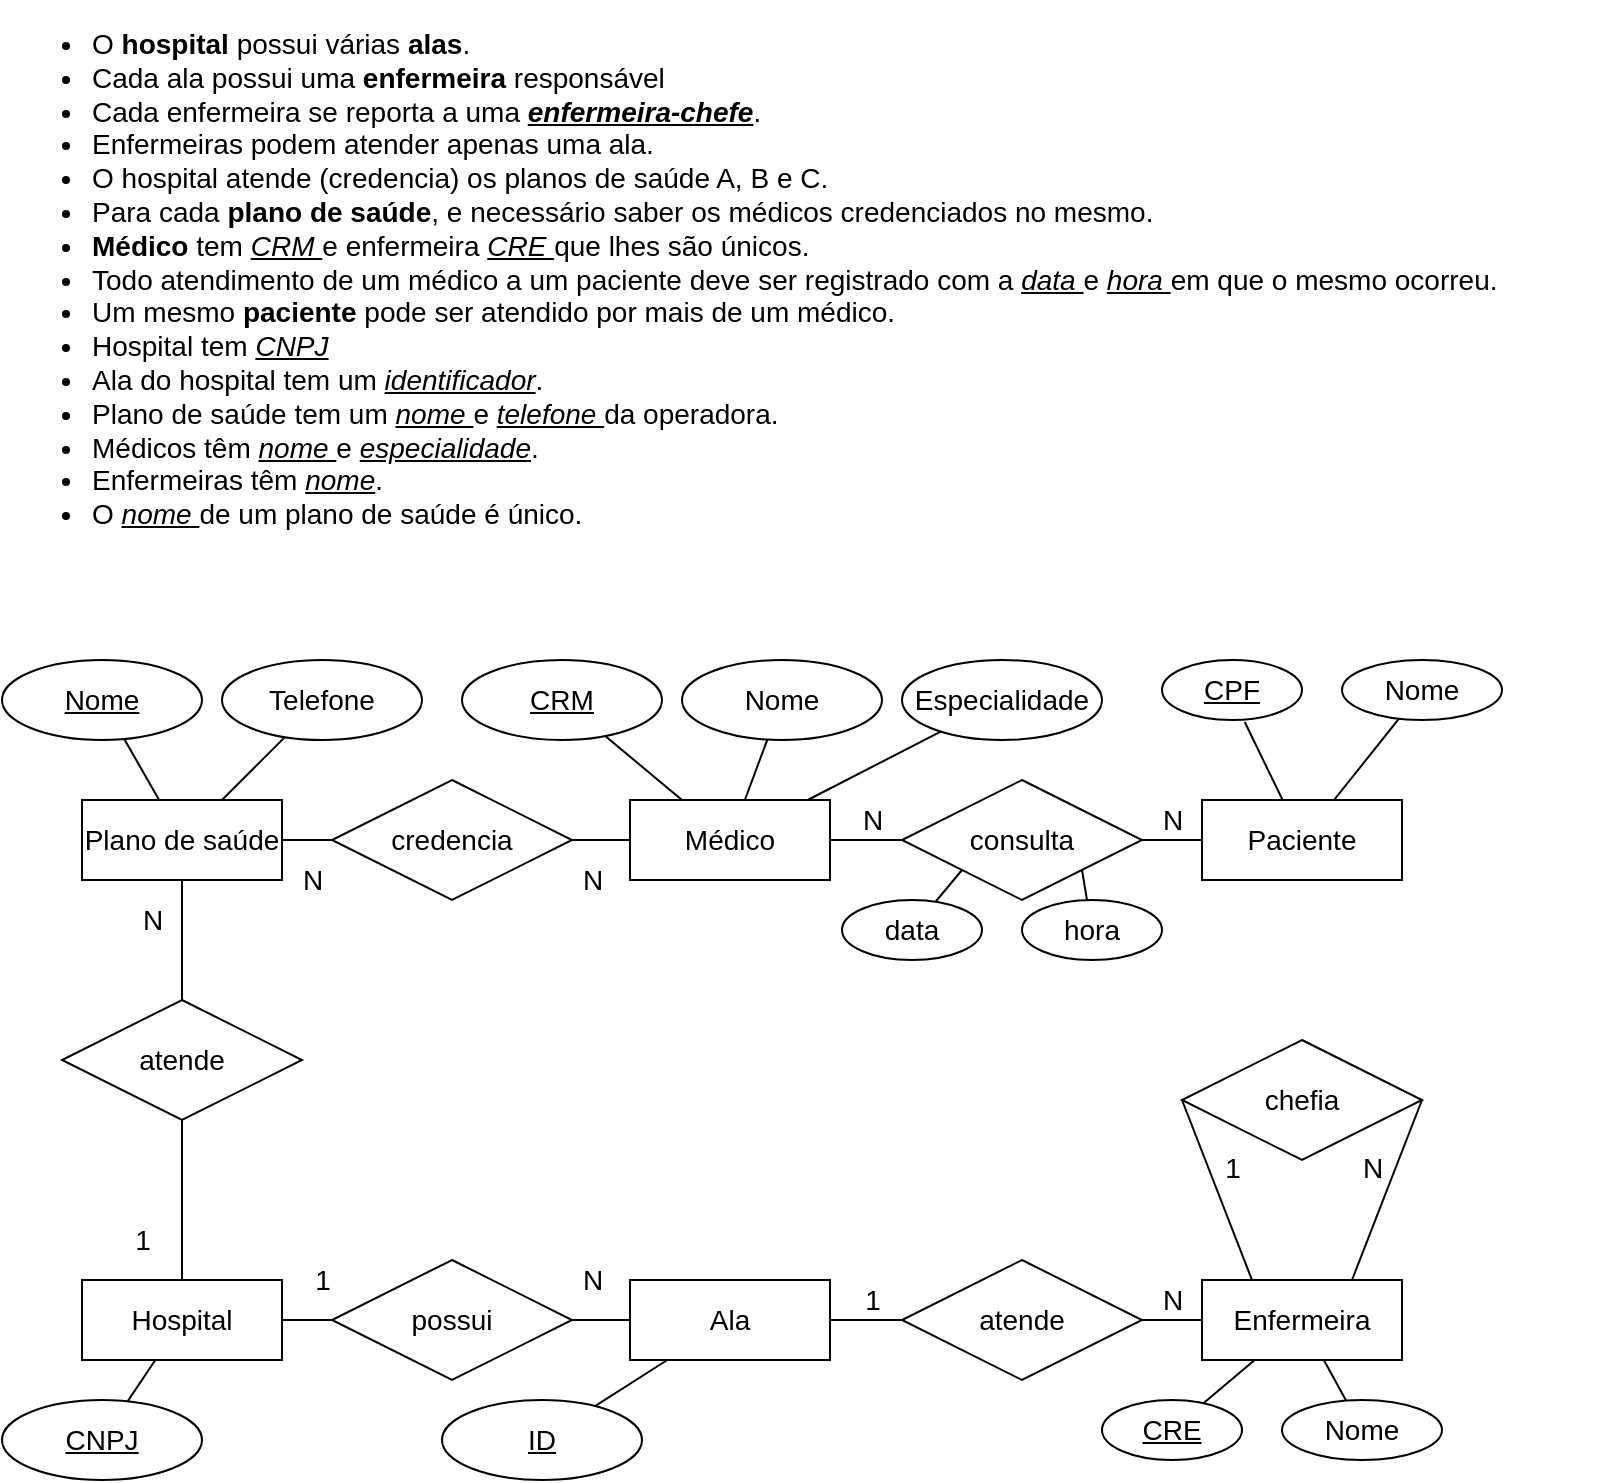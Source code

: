 <mxfile version="13.6.9" type="device"><diagram id="KPlt0KMUPQhDej6ApjOF" name="Page-1"><mxGraphModel dx="926" dy="419" grid="1" gridSize="10" guides="1" tooltips="1" connect="1" arrows="1" fold="1" page="1" pageScale="1" pageWidth="827" pageHeight="1169" math="0" shadow="0"><root><mxCell id="0"/><mxCell id="1" parent="0"/><mxCell id="yOwzUayyY3D1mj4hFMkL-1" value="&lt;ul style=&quot;font-size: 14px&quot;&gt;&lt;li style=&quot;font-size: 14px&quot;&gt;O &lt;b&gt;hospital &lt;/b&gt;possui várias &lt;b&gt;alas&lt;/b&gt;.&lt;/li&gt;&lt;li style=&quot;font-size: 14px&quot;&gt;Cada ala possui uma &lt;b&gt;enfermeira &lt;/b&gt;responsável&lt;/li&gt;&lt;li style=&quot;font-size: 14px&quot;&gt;Cada enfermeira se reporta a uma &lt;i&gt;&lt;u&gt;&lt;b&gt;enfermeira-chefe&lt;/b&gt;&lt;/u&gt;&lt;/i&gt;.&lt;/li&gt;&lt;li style=&quot;font-size: 14px&quot;&gt;Enfermeiras podem atender apenas uma ala.&lt;/li&gt;&lt;li style=&quot;font-size: 14px&quot;&gt;O hospital atende (credencia) os planos de saúde A, B e C.&lt;/li&gt;&lt;li style=&quot;font-size: 14px&quot;&gt;Para cada &lt;b&gt;plano de saúde&lt;/b&gt;, e necessário saber os médicos credenciados no mesmo. &lt;/li&gt;&lt;li style=&quot;font-size: 14px&quot;&gt;&lt;b&gt;Médico &lt;/b&gt;tem &lt;i&gt;&lt;u&gt;CRM &lt;/u&gt;&lt;/i&gt;e enfermeira &lt;i&gt;&lt;u&gt;CRE &lt;/u&gt;&lt;/i&gt;que lhes são únicos.&lt;/li&gt;&lt;li style=&quot;font-size: 14px&quot;&gt;Todo atendimento de um médico a um paciente deve ser registrado com a &lt;u&gt;&lt;i&gt;data &lt;/i&gt;&lt;/u&gt;e &lt;u&gt;&lt;i&gt;hora &lt;/i&gt;&lt;/u&gt;em que o mesmo ocorreu.&lt;/li&gt;&lt;li style=&quot;font-size: 14px&quot;&gt;Um mesmo &lt;b&gt;paciente &lt;/b&gt;pode ser atendido por mais de um médico.&lt;/li&gt;&lt;li style=&quot;font-size: 14px&quot;&gt;Hospital tem &lt;i&gt;&lt;u&gt;CNPJ&lt;/u&gt;&lt;/i&gt;&lt;/li&gt;&lt;li style=&quot;font-size: 14px&quot;&gt;Ala do hospital tem um &lt;u&gt;&lt;i&gt;identificador&lt;/i&gt;&lt;/u&gt;.&lt;/li&gt;&lt;li style=&quot;font-size: 14px&quot;&gt;Plano de saúde tem um &lt;u&gt;&lt;i&gt;nome &lt;/i&gt;&lt;/u&gt;e &lt;u&gt;&lt;i&gt;telefone &lt;/i&gt;&lt;/u&gt;da operadora.&lt;/li&gt;&lt;li style=&quot;font-size: 14px&quot;&gt;Médicos têm &lt;i&gt;&lt;u&gt;nome &lt;/u&gt;&lt;/i&gt;e &lt;i&gt;&lt;u&gt;especialidade&lt;/u&gt;&lt;/i&gt;.&lt;/li&gt;&lt;li style=&quot;font-size: 14px&quot;&gt;Enfermeiras têm &lt;i&gt;&lt;u&gt;nome&lt;/u&gt;&lt;/i&gt;.&lt;/li&gt;&lt;li style=&quot;font-size: 14px&quot;&gt;O &lt;i&gt;&lt;u&gt;nome &lt;/u&gt;&lt;/i&gt;de um plano de saúde é único.&lt;/li&gt;&lt;/ul&gt;" style="text;html=1;strokeColor=none;fillColor=none;spacing=5;spacingTop=-20;whiteSpace=wrap;overflow=hidden;rounded=0;fontSize=14;" vertex="1" parent="1"><mxGeometry y="10" width="800" height="300" as="geometry"/></mxCell><mxCell id="yOwzUayyY3D1mj4hFMkL-4" value="Plano de saúde" style="whiteSpace=wrap;html=1;align=center;strokeColor=#000000;fillColor=none;fontSize=14;" vertex="1" parent="1"><mxGeometry x="40" y="400" width="100" height="40" as="geometry"/></mxCell><mxCell id="yOwzUayyY3D1mj4hFMkL-5" value="Hospital" style="whiteSpace=wrap;html=1;align=center;strokeColor=#000000;fillColor=none;fontSize=14;" vertex="1" parent="1"><mxGeometry x="40" y="640" width="100" height="40" as="geometry"/></mxCell><mxCell id="yOwzUayyY3D1mj4hFMkL-6" value="Médico" style="whiteSpace=wrap;html=1;align=center;strokeColor=#000000;fillColor=none;fontSize=14;" vertex="1" parent="1"><mxGeometry x="314" y="400" width="100" height="40" as="geometry"/></mxCell><mxCell id="yOwzUayyY3D1mj4hFMkL-7" value="Paciente" style="whiteSpace=wrap;html=1;align=center;strokeColor=#000000;fillColor=none;fontSize=14;" vertex="1" parent="1"><mxGeometry x="600" y="400" width="100" height="40" as="geometry"/></mxCell><mxCell id="yOwzUayyY3D1mj4hFMkL-8" value="Ala" style="whiteSpace=wrap;html=1;align=center;strokeColor=#000000;fillColor=none;fontSize=14;" vertex="1" parent="1"><mxGeometry x="314" y="640" width="100" height="40" as="geometry"/></mxCell><mxCell id="yOwzUayyY3D1mj4hFMkL-9" value="Enfermeira" style="whiteSpace=wrap;html=1;align=center;strokeColor=#000000;fillColor=none;fontSize=14;" vertex="1" parent="1"><mxGeometry x="600" y="640" width="100" height="40" as="geometry"/></mxCell><mxCell id="yOwzUayyY3D1mj4hFMkL-11" value="CNPJ" style="ellipse;whiteSpace=wrap;html=1;align=center;fontStyle=4;strokeColor=#000000;fillColor=none;fontSize=14;" vertex="1" parent="1"><mxGeometry y="700" width="100" height="40" as="geometry"/></mxCell><mxCell id="yOwzUayyY3D1mj4hFMkL-12" value="" style="endArrow=none;html=1;rounded=0;fontSize=14;" edge="1" parent="1" source="yOwzUayyY3D1mj4hFMkL-11" target="yOwzUayyY3D1mj4hFMkL-5"><mxGeometry relative="1" as="geometry"><mxPoint x="300" y="570" as="sourcePoint"/><mxPoint x="460" y="570" as="targetPoint"/></mxGeometry></mxCell><mxCell id="yOwzUayyY3D1mj4hFMkL-13" value="Nome" style="ellipse;whiteSpace=wrap;html=1;align=center;fontStyle=4;strokeColor=#000000;fillColor=none;fontSize=14;" vertex="1" parent="1"><mxGeometry y="330" width="100" height="40" as="geometry"/></mxCell><mxCell id="yOwzUayyY3D1mj4hFMkL-14" value="" style="endArrow=none;html=1;rounded=0;fontSize=14;" edge="1" parent="1" source="yOwzUayyY3D1mj4hFMkL-13" target="yOwzUayyY3D1mj4hFMkL-4"><mxGeometry relative="1" as="geometry"><mxPoint x="300" y="530" as="sourcePoint"/><mxPoint x="460" y="530" as="targetPoint"/></mxGeometry></mxCell><mxCell id="yOwzUayyY3D1mj4hFMkL-15" value="Telefone" style="ellipse;whiteSpace=wrap;html=1;align=center;strokeColor=#000000;fillColor=none;fontSize=14;" vertex="1" parent="1"><mxGeometry x="110" y="330" width="100" height="40" as="geometry"/></mxCell><mxCell id="yOwzUayyY3D1mj4hFMkL-16" value="" style="endArrow=none;html=1;rounded=0;fontSize=14;" edge="1" parent="1" source="yOwzUayyY3D1mj4hFMkL-15" target="yOwzUayyY3D1mj4hFMkL-4"><mxGeometry relative="1" as="geometry"><mxPoint x="300" y="530" as="sourcePoint"/><mxPoint x="460" y="530" as="targetPoint"/></mxGeometry></mxCell><mxCell id="yOwzUayyY3D1mj4hFMkL-17" value="CRM" style="ellipse;whiteSpace=wrap;html=1;align=center;fontStyle=4;strokeColor=#000000;fillColor=none;fontSize=14;" vertex="1" parent="1"><mxGeometry x="230" y="330" width="100" height="40" as="geometry"/></mxCell><mxCell id="yOwzUayyY3D1mj4hFMkL-18" value="Nome" style="ellipse;whiteSpace=wrap;html=1;align=center;strokeColor=#000000;fillColor=none;fontSize=14;" vertex="1" parent="1"><mxGeometry x="340" y="330" width="100" height="40" as="geometry"/></mxCell><mxCell id="yOwzUayyY3D1mj4hFMkL-19" value="Especialidade" style="ellipse;whiteSpace=wrap;html=1;align=center;strokeColor=#000000;fillColor=none;fontSize=14;" vertex="1" parent="1"><mxGeometry x="450" y="330" width="100" height="40" as="geometry"/></mxCell><mxCell id="yOwzUayyY3D1mj4hFMkL-20" value="" style="endArrow=none;html=1;rounded=0;fontSize=14;" edge="1" parent="1" source="yOwzUayyY3D1mj4hFMkL-17" target="yOwzUayyY3D1mj4hFMkL-6"><mxGeometry relative="1" as="geometry"><mxPoint x="300" y="530" as="sourcePoint"/><mxPoint x="460" y="530" as="targetPoint"/></mxGeometry></mxCell><mxCell id="yOwzUayyY3D1mj4hFMkL-21" value="" style="endArrow=none;html=1;rounded=0;fontSize=14;" edge="1" parent="1" source="yOwzUayyY3D1mj4hFMkL-18" target="yOwzUayyY3D1mj4hFMkL-6"><mxGeometry relative="1" as="geometry"><mxPoint x="300" y="530" as="sourcePoint"/><mxPoint x="460" y="530" as="targetPoint"/></mxGeometry></mxCell><mxCell id="yOwzUayyY3D1mj4hFMkL-22" value="" style="endArrow=none;html=1;rounded=0;fontSize=14;" edge="1" parent="1" source="yOwzUayyY3D1mj4hFMkL-19" target="yOwzUayyY3D1mj4hFMkL-6"><mxGeometry relative="1" as="geometry"><mxPoint x="300" y="530" as="sourcePoint"/><mxPoint x="460" y="530" as="targetPoint"/></mxGeometry></mxCell><mxCell id="yOwzUayyY3D1mj4hFMkL-23" value="CPF" style="ellipse;whiteSpace=wrap;html=1;align=center;fontStyle=4;strokeColor=#000000;fillColor=none;fontSize=14;" vertex="1" parent="1"><mxGeometry x="580" y="330" width="70" height="30" as="geometry"/></mxCell><mxCell id="yOwzUayyY3D1mj4hFMkL-24" value="Nome" style="ellipse;whiteSpace=wrap;html=1;align=center;strokeColor=#000000;fillColor=none;fontSize=14;" vertex="1" parent="1"><mxGeometry x="670" y="330" width="80" height="30" as="geometry"/></mxCell><mxCell id="yOwzUayyY3D1mj4hFMkL-25" value="" style="endArrow=none;html=1;rounded=0;fontSize=14;exitX=0.591;exitY=1.033;exitDx=0;exitDy=0;exitPerimeter=0;" edge="1" parent="1" source="yOwzUayyY3D1mj4hFMkL-23" target="yOwzUayyY3D1mj4hFMkL-7"><mxGeometry relative="1" as="geometry"><mxPoint x="300" y="530" as="sourcePoint"/><mxPoint x="460" y="530" as="targetPoint"/></mxGeometry></mxCell><mxCell id="yOwzUayyY3D1mj4hFMkL-26" value="" style="endArrow=none;html=1;rounded=0;fontSize=14;" edge="1" parent="1" source="yOwzUayyY3D1mj4hFMkL-24" target="yOwzUayyY3D1mj4hFMkL-7"><mxGeometry relative="1" as="geometry"><mxPoint x="300" y="530" as="sourcePoint"/><mxPoint x="460" y="530" as="targetPoint"/></mxGeometry></mxCell><mxCell id="yOwzUayyY3D1mj4hFMkL-27" value="ID" style="ellipse;whiteSpace=wrap;html=1;align=center;fontStyle=4;strokeColor=#000000;fillColor=none;fontSize=14;" vertex="1" parent="1"><mxGeometry x="220" y="700" width="100" height="40" as="geometry"/></mxCell><mxCell id="yOwzUayyY3D1mj4hFMkL-28" value="" style="endArrow=none;html=1;rounded=0;fontSize=14;" edge="1" parent="1" source="yOwzUayyY3D1mj4hFMkL-27" target="yOwzUayyY3D1mj4hFMkL-8"><mxGeometry relative="1" as="geometry"><mxPoint x="300" y="530" as="sourcePoint"/><mxPoint x="460" y="530" as="targetPoint"/></mxGeometry></mxCell><mxCell id="yOwzUayyY3D1mj4hFMkL-29" value="CRE" style="ellipse;whiteSpace=wrap;html=1;align=center;fontStyle=4;strokeColor=#000000;fillColor=none;fontSize=14;" vertex="1" parent="1"><mxGeometry x="550" y="700" width="70" height="30" as="geometry"/></mxCell><mxCell id="yOwzUayyY3D1mj4hFMkL-30" value="Nome" style="ellipse;whiteSpace=wrap;html=1;align=center;strokeColor=#000000;fillColor=none;fontSize=14;" vertex="1" parent="1"><mxGeometry x="640" y="700" width="80" height="30" as="geometry"/></mxCell><mxCell id="yOwzUayyY3D1mj4hFMkL-31" value="" style="endArrow=none;html=1;rounded=0;fontSize=14;" edge="1" parent="1" source="yOwzUayyY3D1mj4hFMkL-29" target="yOwzUayyY3D1mj4hFMkL-9"><mxGeometry relative="1" as="geometry"><mxPoint x="300" y="530" as="sourcePoint"/><mxPoint x="460" y="530" as="targetPoint"/></mxGeometry></mxCell><mxCell id="yOwzUayyY3D1mj4hFMkL-32" value="" style="endArrow=none;html=1;rounded=0;fontSize=14;" edge="1" parent="1" source="yOwzUayyY3D1mj4hFMkL-30" target="yOwzUayyY3D1mj4hFMkL-9"><mxGeometry relative="1" as="geometry"><mxPoint x="600.795" y="701.614" as="sourcePoint"/><mxPoint x="626.364" y="680" as="targetPoint"/></mxGeometry></mxCell><mxCell id="yOwzUayyY3D1mj4hFMkL-38" style="edgeStyle=orthogonalEdgeStyle;rounded=0;orthogonalLoop=1;jettySize=auto;html=1;entryX=0.5;entryY=1;entryDx=0;entryDy=0;endArrow=none;endFill=0;fontSize=14;" edge="1" parent="1" source="yOwzUayyY3D1mj4hFMkL-37" target="yOwzUayyY3D1mj4hFMkL-4"><mxGeometry relative="1" as="geometry"/></mxCell><mxCell id="yOwzUayyY3D1mj4hFMkL-39" style="edgeStyle=orthogonalEdgeStyle;rounded=0;orthogonalLoop=1;jettySize=auto;html=1;entryX=0.5;entryY=0;entryDx=0;entryDy=0;endArrow=none;endFill=0;fontSize=14;" edge="1" parent="1" source="yOwzUayyY3D1mj4hFMkL-37" target="yOwzUayyY3D1mj4hFMkL-5"><mxGeometry relative="1" as="geometry"/></mxCell><mxCell id="yOwzUayyY3D1mj4hFMkL-37" value="atende" style="shape=rhombus;perimeter=rhombusPerimeter;whiteSpace=wrap;html=1;align=center;strokeColor=#000000;fillColor=none;fontSize=14;" vertex="1" parent="1"><mxGeometry x="30" y="500" width="120" height="60" as="geometry"/></mxCell><mxCell id="yOwzUayyY3D1mj4hFMkL-41" style="edgeStyle=orthogonalEdgeStyle;rounded=0;orthogonalLoop=1;jettySize=auto;html=1;entryX=0;entryY=0.5;entryDx=0;entryDy=0;endArrow=none;endFill=0;fontSize=14;" edge="1" parent="1" source="yOwzUayyY3D1mj4hFMkL-40" target="yOwzUayyY3D1mj4hFMkL-8"><mxGeometry relative="1" as="geometry"/></mxCell><mxCell id="yOwzUayyY3D1mj4hFMkL-42" style="edgeStyle=orthogonalEdgeStyle;rounded=0;orthogonalLoop=1;jettySize=auto;html=1;entryX=1;entryY=0.5;entryDx=0;entryDy=0;endArrow=none;endFill=0;fontSize=14;" edge="1" parent="1" source="yOwzUayyY3D1mj4hFMkL-40" target="yOwzUayyY3D1mj4hFMkL-5"><mxGeometry relative="1" as="geometry"/></mxCell><mxCell id="yOwzUayyY3D1mj4hFMkL-40" value="possui" style="shape=rhombus;perimeter=rhombusPerimeter;whiteSpace=wrap;html=1;align=center;strokeColor=#000000;fillColor=none;fontSize=14;" vertex="1" parent="1"><mxGeometry x="165" y="630" width="120" height="60" as="geometry"/></mxCell><mxCell id="yOwzUayyY3D1mj4hFMkL-44" style="edgeStyle=orthogonalEdgeStyle;rounded=0;orthogonalLoop=1;jettySize=auto;html=1;entryX=1;entryY=0.5;entryDx=0;entryDy=0;endArrow=none;endFill=0;fontSize=14;" edge="1" parent="1" source="yOwzUayyY3D1mj4hFMkL-43" target="yOwzUayyY3D1mj4hFMkL-8"><mxGeometry relative="1" as="geometry"/></mxCell><mxCell id="yOwzUayyY3D1mj4hFMkL-45" style="edgeStyle=orthogonalEdgeStyle;rounded=0;orthogonalLoop=1;jettySize=auto;html=1;endArrow=none;endFill=0;fontSize=14;" edge="1" parent="1" source="yOwzUayyY3D1mj4hFMkL-43" target="yOwzUayyY3D1mj4hFMkL-9"><mxGeometry relative="1" as="geometry"/></mxCell><mxCell id="yOwzUayyY3D1mj4hFMkL-43" value="atende" style="shape=rhombus;perimeter=rhombusPerimeter;whiteSpace=wrap;html=1;align=center;strokeColor=#000000;fillColor=none;fontSize=14;" vertex="1" parent="1"><mxGeometry x="450" y="630" width="120" height="60" as="geometry"/></mxCell><mxCell id="yOwzUayyY3D1mj4hFMkL-47" style="edgeStyle=orthogonalEdgeStyle;rounded=0;orthogonalLoop=1;jettySize=auto;html=1;entryX=1;entryY=0.5;entryDx=0;entryDy=0;endArrow=none;endFill=0;fontSize=14;" edge="1" parent="1" source="yOwzUayyY3D1mj4hFMkL-46" target="yOwzUayyY3D1mj4hFMkL-6"><mxGeometry relative="1" as="geometry"/></mxCell><mxCell id="yOwzUayyY3D1mj4hFMkL-48" style="edgeStyle=orthogonalEdgeStyle;rounded=0;orthogonalLoop=1;jettySize=auto;html=1;entryX=0;entryY=0.5;entryDx=0;entryDy=0;endArrow=none;endFill=0;fontSize=14;" edge="1" parent="1" source="yOwzUayyY3D1mj4hFMkL-46" target="yOwzUayyY3D1mj4hFMkL-7"><mxGeometry relative="1" as="geometry"/></mxCell><mxCell id="yOwzUayyY3D1mj4hFMkL-46" value="consulta" style="shape=rhombus;perimeter=rhombusPerimeter;whiteSpace=wrap;html=1;align=center;strokeColor=#000000;fillColor=none;fontSize=14;" vertex="1" parent="1"><mxGeometry x="450" y="390" width="120" height="60" as="geometry"/></mxCell><mxCell id="yOwzUayyY3D1mj4hFMkL-49" value="chefia" style="shape=rhombus;perimeter=rhombusPerimeter;whiteSpace=wrap;html=1;align=center;strokeColor=#000000;fillColor=none;fontSize=14;" vertex="1" parent="1"><mxGeometry x="590" y="520" width="120" height="60" as="geometry"/></mxCell><mxCell id="yOwzUayyY3D1mj4hFMkL-54" style="edgeStyle=orthogonalEdgeStyle;rounded=0;orthogonalLoop=1;jettySize=auto;html=1;entryX=0;entryY=0.5;entryDx=0;entryDy=0;endArrow=none;endFill=0;fontSize=14;" edge="1" parent="1" source="yOwzUayyY3D1mj4hFMkL-53" target="yOwzUayyY3D1mj4hFMkL-6"><mxGeometry relative="1" as="geometry"/></mxCell><mxCell id="yOwzUayyY3D1mj4hFMkL-55" style="edgeStyle=orthogonalEdgeStyle;rounded=0;orthogonalLoop=1;jettySize=auto;html=1;endArrow=none;endFill=0;fontSize=14;" edge="1" parent="1" source="yOwzUayyY3D1mj4hFMkL-53" target="yOwzUayyY3D1mj4hFMkL-4"><mxGeometry relative="1" as="geometry"/></mxCell><mxCell id="yOwzUayyY3D1mj4hFMkL-53" value="credencia" style="shape=rhombus;perimeter=rhombusPerimeter;whiteSpace=wrap;html=1;align=center;strokeColor=#000000;fillColor=none;fontSize=14;" vertex="1" parent="1"><mxGeometry x="165" y="390" width="120" height="60" as="geometry"/></mxCell><mxCell id="yOwzUayyY3D1mj4hFMkL-56" value="data" style="ellipse;whiteSpace=wrap;html=1;align=center;strokeColor=#000000;fillColor=none;fontSize=14;" vertex="1" parent="1"><mxGeometry x="420" y="450" width="70" height="30" as="geometry"/></mxCell><mxCell id="yOwzUayyY3D1mj4hFMkL-57" value="" style="endArrow=none;html=1;rounded=0;fontSize=14;entryX=0;entryY=1;entryDx=0;entryDy=0;" edge="1" parent="1" source="yOwzUayyY3D1mj4hFMkL-56" target="yOwzUayyY3D1mj4hFMkL-46"><mxGeometry relative="1" as="geometry"><mxPoint x="390" y="350" as="sourcePoint"/><mxPoint x="550" y="350" as="targetPoint"/></mxGeometry></mxCell><mxCell id="yOwzUayyY3D1mj4hFMkL-58" value="hora" style="ellipse;whiteSpace=wrap;html=1;align=center;strokeColor=#000000;fillColor=none;fontSize=14;" vertex="1" parent="1"><mxGeometry x="510" y="450" width="70" height="30" as="geometry"/></mxCell><mxCell id="yOwzUayyY3D1mj4hFMkL-59" value="" style="endArrow=none;html=1;rounded=0;fontSize=14;entryX=1;entryY=1;entryDx=0;entryDy=0;" edge="1" parent="1" source="yOwzUayyY3D1mj4hFMkL-58" target="yOwzUayyY3D1mj4hFMkL-46"><mxGeometry relative="1" as="geometry"><mxPoint x="460.453" y="461.541" as="sourcePoint"/><mxPoint x="487.8" y="437.58" as="targetPoint"/></mxGeometry></mxCell><mxCell id="yOwzUayyY3D1mj4hFMkL-60" value="N" style="text;html=1;align=center;verticalAlign=middle;resizable=0;points=[];autosize=1;fontSize=14;" vertex="1" parent="1"><mxGeometry x="60" y="450" width="30" height="20" as="geometry"/></mxCell><mxCell id="yOwzUayyY3D1mj4hFMkL-61" value="1" style="text;html=1;align=center;verticalAlign=middle;resizable=0;points=[];autosize=1;fontSize=14;" vertex="1" parent="1"><mxGeometry x="60" y="610" width="20" height="20" as="geometry"/></mxCell><mxCell id="yOwzUayyY3D1mj4hFMkL-62" value="N" style="text;html=1;align=center;verticalAlign=middle;resizable=0;points=[];autosize=1;fontSize=14;" vertex="1" parent="1"><mxGeometry x="280" y="430" width="30" height="20" as="geometry"/></mxCell><mxCell id="yOwzUayyY3D1mj4hFMkL-63" value="N" style="text;html=1;align=center;verticalAlign=middle;resizable=0;points=[];autosize=1;fontSize=14;" vertex="1" parent="1"><mxGeometry x="140" y="430" width="30" height="20" as="geometry"/></mxCell><mxCell id="yOwzUayyY3D1mj4hFMkL-64" value="N" style="text;html=1;align=center;verticalAlign=middle;resizable=0;points=[];autosize=1;fontSize=14;" vertex="1" parent="1"><mxGeometry x="570" y="400" width="30" height="20" as="geometry"/></mxCell><mxCell id="yOwzUayyY3D1mj4hFMkL-65" value="N" style="text;html=1;align=center;verticalAlign=middle;resizable=0;points=[];autosize=1;fontSize=14;" vertex="1" parent="1"><mxGeometry x="420" y="400" width="30" height="20" as="geometry"/></mxCell><mxCell id="yOwzUayyY3D1mj4hFMkL-66" value="N" style="text;html=1;align=center;verticalAlign=middle;resizable=0;points=[];autosize=1;fontSize=14;" vertex="1" parent="1"><mxGeometry x="280" y="630" width="30" height="20" as="geometry"/></mxCell><mxCell id="yOwzUayyY3D1mj4hFMkL-67" value="1" style="text;html=1;align=center;verticalAlign=middle;resizable=0;points=[];autosize=1;fontSize=14;" vertex="1" parent="1"><mxGeometry x="150" y="630" width="20" height="20" as="geometry"/></mxCell><mxCell id="yOwzUayyY3D1mj4hFMkL-68" value="N" style="text;html=1;align=center;verticalAlign=middle;resizable=0;points=[];autosize=1;fontSize=14;" vertex="1" parent="1"><mxGeometry x="570" y="640" width="30" height="20" as="geometry"/></mxCell><mxCell id="yOwzUayyY3D1mj4hFMkL-69" value="1" style="text;html=1;align=center;verticalAlign=middle;resizable=0;points=[];autosize=1;fontSize=14;" vertex="1" parent="1"><mxGeometry x="425" y="640" width="20" height="20" as="geometry"/></mxCell><mxCell id="yOwzUayyY3D1mj4hFMkL-72" value="" style="endArrow=none;html=1;rounded=0;fontSize=14;entryX=0.75;entryY=0;entryDx=0;entryDy=0;exitX=1;exitY=0.5;exitDx=0;exitDy=0;" edge="1" parent="1" source="yOwzUayyY3D1mj4hFMkL-49" target="yOwzUayyY3D1mj4hFMkL-9"><mxGeometry relative="1" as="geometry"><mxPoint x="390" y="530" as="sourcePoint"/><mxPoint x="550" y="530" as="targetPoint"/></mxGeometry></mxCell><mxCell id="yOwzUayyY3D1mj4hFMkL-73" value="" style="endArrow=none;html=1;rounded=0;fontSize=14;entryX=0;entryY=0.5;entryDx=0;entryDy=0;exitX=0.25;exitY=0;exitDx=0;exitDy=0;" edge="1" parent="1" source="yOwzUayyY3D1mj4hFMkL-9" target="yOwzUayyY3D1mj4hFMkL-49"><mxGeometry relative="1" as="geometry"><mxPoint x="390" y="530" as="sourcePoint"/><mxPoint x="550" y="530" as="targetPoint"/></mxGeometry></mxCell><mxCell id="yOwzUayyY3D1mj4hFMkL-74" value="N" style="text;html=1;align=center;verticalAlign=middle;resizable=0;points=[];autosize=1;fontSize=14;" vertex="1" parent="1"><mxGeometry x="670" y="574" width="30" height="20" as="geometry"/></mxCell><mxCell id="yOwzUayyY3D1mj4hFMkL-75" value="1" style="text;html=1;align=center;verticalAlign=middle;resizable=0;points=[];autosize=1;fontSize=14;" vertex="1" parent="1"><mxGeometry x="605" y="574" width="20" height="20" as="geometry"/></mxCell></root></mxGraphModel></diagram></mxfile>